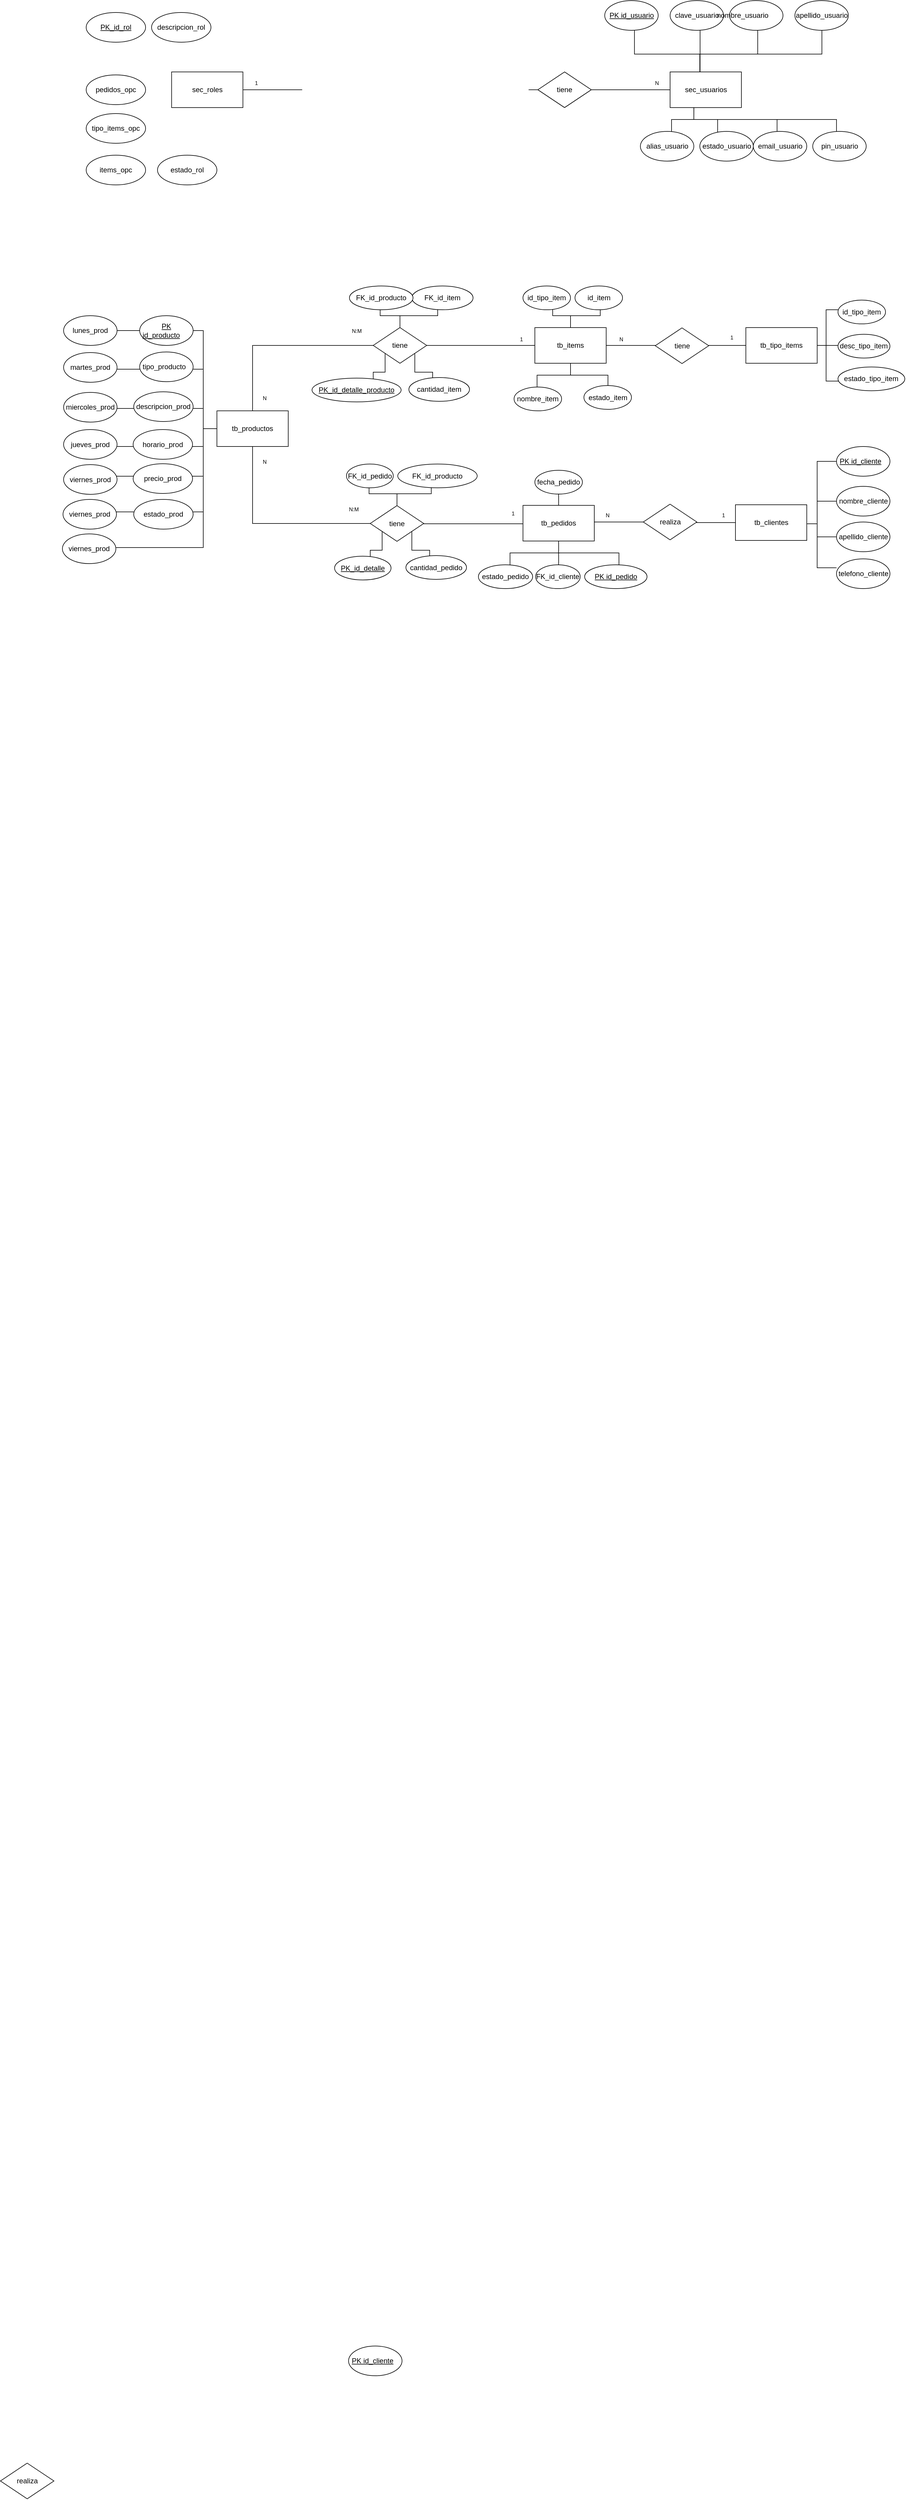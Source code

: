 <mxfile version="24.0.7" type="github">
  <diagram name="ER" id="s_cLqucrCK-qtgdjDWhT">
    <mxGraphModel dx="1639" dy="1502" grid="1" gridSize="10" guides="1" tooltips="1" connect="1" arrows="1" fold="1" page="1" pageScale="1" pageWidth="827" pageHeight="1169" math="0" shadow="0">
      <root>
        <mxCell id="0" />
        <mxCell id="1" parent="0" />
        <mxCell id="Yz_XdNRA3-hMg08UgE4n-16" style="edgeStyle=orthogonalEdgeStyle;rounded=0;orthogonalLoop=1;jettySize=auto;html=1;entryX=0.444;entryY=0.5;entryDx=0;entryDy=0;entryPerimeter=0;" parent="1" source="Yz_XdNRA3-hMg08UgE4n-24" target="Yz_XdNRA3-hMg08UgE4n-32" edge="1">
          <mxGeometry relative="1" as="geometry">
            <mxPoint x="992.5" y="59.97" as="targetPoint" />
          </mxGeometry>
        </mxCell>
        <mxCell id="Yz_XdNRA3-hMg08UgE4n-17" style="edgeStyle=orthogonalEdgeStyle;rounded=0;orthogonalLoop=1;jettySize=auto;html=1;entryX=0.833;entryY=0.5;entryDx=0;entryDy=0;entryPerimeter=0;exitX=0;exitY=0.5;exitDx=0;exitDy=0;" parent="1" source="Yz_XdNRA3-hMg08UgE4n-32" target="Yz_XdNRA3-hMg08UgE4n-20" edge="1">
          <mxGeometry relative="1" as="geometry">
            <mxPoint x="552.5" y="69.97" as="sourcePoint" />
          </mxGeometry>
        </mxCell>
        <mxCell id="Yz_XdNRA3-hMg08UgE4n-20" value="sec_roles" style="rounded=0;whiteSpace=wrap;html=1;" parent="1" vertex="1">
          <mxGeometry x="263.75" y="29.97" width="120" height="60" as="geometry" />
        </mxCell>
        <mxCell id="Yz_XdNRA3-hMg08UgE4n-24" value="sec_usuarios" style="rounded=0;whiteSpace=wrap;html=1;" parent="1" vertex="1">
          <mxGeometry x="1102.54" y="29.97" width="120" height="60" as="geometry" />
        </mxCell>
        <mxCell id="Yz_XdNRA3-hMg08UgE4n-32" value="tiene" style="rhombus;whiteSpace=wrap;html=1;" parent="1" vertex="1">
          <mxGeometry x="880" y="29.97" width="90" height="60" as="geometry" />
        </mxCell>
        <mxCell id="Yz_XdNRA3-hMg08UgE4n-80" style="edgeStyle=orthogonalEdgeStyle;rounded=0;orthogonalLoop=1;jettySize=auto;html=1;entryX=0.556;entryY=0.6;entryDx=0;entryDy=0;entryPerimeter=0;" parent="1" source="Yz_XdNRA3-hMg08UgE4n-24" target="Yz_XdNRA3-hMg08UgE4n-93" edge="1">
          <mxGeometry relative="1" as="geometry">
            <Array as="points">
              <mxPoint x="1152.54" y="-0.03" />
              <mxPoint x="1042.54" y="-0.03" />
            </Array>
          </mxGeometry>
        </mxCell>
        <mxCell id="Yz_XdNRA3-hMg08UgE4n-82" style="edgeStyle=orthogonalEdgeStyle;rounded=0;orthogonalLoop=1;jettySize=auto;html=1;entryX=0.556;entryY=0.4;entryDx=0;entryDy=0;entryPerimeter=0;" parent="1" edge="1">
          <mxGeometry relative="1" as="geometry">
            <Array as="points">
              <mxPoint x="1153" y="30" />
              <mxPoint x="1153" y="-70" />
            </Array>
            <mxPoint x="1118.04" y="29.97" as="sourcePoint" />
            <mxPoint x="1117.62" y="-70.03" as="targetPoint" />
          </mxGeometry>
        </mxCell>
        <mxCell id="Yz_XdNRA3-hMg08UgE4n-83" style="edgeStyle=orthogonalEdgeStyle;rounded=0;orthogonalLoop=1;jettySize=auto;html=1;entryX=0.444;entryY=0.4;entryDx=0;entryDy=0;entryPerimeter=0;" parent="1" source="Yz_XdNRA3-hMg08UgE4n-24" target="Yz_XdNRA3-hMg08UgE4n-91" edge="1">
          <mxGeometry relative="1" as="geometry">
            <Array as="points">
              <mxPoint x="1153" />
              <mxPoint x="1250" />
              <mxPoint x="1250" y="-70" />
            </Array>
          </mxGeometry>
        </mxCell>
        <mxCell id="Yz_XdNRA3-hMg08UgE4n-84" style="edgeStyle=orthogonalEdgeStyle;rounded=0;orthogonalLoop=1;jettySize=auto;html=1;entryX=0.667;entryY=0.4;entryDx=0;entryDy=0;entryPerimeter=0;" parent="1" source="Yz_XdNRA3-hMg08UgE4n-24" target="Yz_XdNRA3-hMg08UgE4n-89" edge="1">
          <mxGeometry relative="1" as="geometry">
            <Array as="points">
              <mxPoint x="1153" />
              <mxPoint x="1358" />
              <mxPoint x="1358" y="-70" />
            </Array>
          </mxGeometry>
        </mxCell>
        <mxCell id="Yz_XdNRA3-hMg08UgE4n-85" style="edgeStyle=orthogonalEdgeStyle;rounded=0;orthogonalLoop=1;jettySize=auto;html=1;entryX=0.556;entryY=0.6;entryDx=0;entryDy=0;entryPerimeter=0;" parent="1" target="Yz_XdNRA3-hMg08UgE4n-88" edge="1">
          <mxGeometry relative="1" as="geometry">
            <Array as="points">
              <mxPoint x="1142.54" y="110" />
              <mxPoint x="1382.54" y="110" />
              <mxPoint x="1382.54" y="160" />
            </Array>
            <mxPoint x="1142.5" y="90.0" as="sourcePoint" />
          </mxGeometry>
        </mxCell>
        <mxCell id="Yz_XdNRA3-hMg08UgE4n-86" style="edgeStyle=orthogonalEdgeStyle;rounded=0;orthogonalLoop=1;jettySize=auto;html=1;entryX=0.556;entryY=0.6;entryDx=0;entryDy=0;entryPerimeter=0;" parent="1" target="Yz_XdNRA3-hMg08UgE4n-87" edge="1">
          <mxGeometry relative="1" as="geometry">
            <mxPoint x="1142.54" y="90.03" as="sourcePoint" />
            <Array as="points">
              <mxPoint x="1142.54" y="110" />
              <mxPoint x="1282.54" y="110" />
              <mxPoint x="1282.54" y="150" />
              <mxPoint x="1292.54" y="150" />
            </Array>
          </mxGeometry>
        </mxCell>
        <mxCell id="Yz_XdNRA3-hMg08UgE4n-87" value="email_usuario" style="ellipse;whiteSpace=wrap;html=1;" parent="1" vertex="1">
          <mxGeometry x="1242.54" y="130.03" width="90" height="50" as="geometry" />
        </mxCell>
        <mxCell id="Yz_XdNRA3-hMg08UgE4n-88" value="pin_usuario" style="ellipse;whiteSpace=wrap;html=1;" parent="1" vertex="1">
          <mxGeometry x="1342.54" y="130.03" width="90" height="50" as="geometry" />
        </mxCell>
        <mxCell id="Yz_XdNRA3-hMg08UgE4n-89" value="apellido_usuario" style="ellipse;whiteSpace=wrap;html=1;" parent="1" vertex="1">
          <mxGeometry x="1312.54" y="-90.03" width="90" height="50" as="geometry" />
        </mxCell>
        <mxCell id="Yz_XdNRA3-hMg08UgE4n-90" value="clave_usuario" style="ellipse;whiteSpace=wrap;html=1;" parent="1" vertex="1">
          <mxGeometry x="1102.54" y="-90.03" width="90" height="50" as="geometry" />
        </mxCell>
        <mxCell id="Yz_XdNRA3-hMg08UgE4n-91" value="nombre_usuario&lt;span style=&quot;white-space: pre;&quot;&gt;&#x9;&lt;/span&gt;&lt;span style=&quot;white-space: pre;&quot;&gt;&#x9;&lt;/span&gt;" style="ellipse;whiteSpace=wrap;html=1;" parent="1" vertex="1">
          <mxGeometry x="1202.54" y="-90.03" width="90" height="50" as="geometry" />
        </mxCell>
        <mxCell id="Yz_XdNRA3-hMg08UgE4n-93" value="&lt;u&gt;PK id_usuario&lt;/u&gt;" style="ellipse;whiteSpace=wrap;html=1;" parent="1" vertex="1">
          <mxGeometry x="992.54" y="-90.03" width="90" height="50" as="geometry" />
        </mxCell>
        <mxCell id="Yz_XdNRA3-hMg08UgE4n-94" style="edgeStyle=orthogonalEdgeStyle;rounded=0;orthogonalLoop=1;jettySize=auto;html=1;entryX=0.583;entryY=0.8;entryDx=0;entryDy=0;entryPerimeter=0;" parent="1" target="Yz_XdNRA3-hMg08UgE4n-96" edge="1">
          <mxGeometry relative="1" as="geometry">
            <mxPoint x="1142.54" y="90.03" as="sourcePoint" />
            <Array as="points">
              <mxPoint x="1142.54" y="110.03" />
              <mxPoint x="1104.54" y="110.03" />
            </Array>
          </mxGeometry>
        </mxCell>
        <mxCell id="Yz_XdNRA3-hMg08UgE4n-95" style="edgeStyle=orthogonalEdgeStyle;rounded=0;orthogonalLoop=1;jettySize=auto;html=1;entryX=0.444;entryY=0.8;entryDx=0;entryDy=0;entryPerimeter=0;" parent="1" target="Yz_XdNRA3-hMg08UgE4n-97" edge="1">
          <mxGeometry relative="1" as="geometry">
            <mxPoint x="1142.54" y="90.03" as="sourcePoint" />
            <Array as="points">
              <mxPoint x="1142.54" y="110.03" />
              <mxPoint x="1182.54" y="110.03" />
            </Array>
          </mxGeometry>
        </mxCell>
        <mxCell id="Yz_XdNRA3-hMg08UgE4n-96" value="alias_usuario" style="ellipse;whiteSpace=wrap;html=1;" parent="1" vertex="1">
          <mxGeometry x="1052.54" y="130.03" width="90" height="50" as="geometry" />
        </mxCell>
        <mxCell id="Yz_XdNRA3-hMg08UgE4n-97" value="estado_usuario" style="ellipse;whiteSpace=wrap;html=1;" parent="1" vertex="1">
          <mxGeometry x="1152.54" y="130.03" width="90" height="50" as="geometry" />
        </mxCell>
        <mxCell id="Yz_XdNRA3-hMg08UgE4n-150" value="&lt;u&gt;PK_id_rol&lt;/u&gt;" style="ellipse;whiteSpace=wrap;html=1;" parent="1" vertex="1">
          <mxGeometry x="120" y="-70" width="100" height="50" as="geometry" />
        </mxCell>
        <mxCell id="Yz_XdNRA3-hMg08UgE4n-151" value="descripcion_rol" style="ellipse;whiteSpace=wrap;html=1;" parent="1" vertex="1">
          <mxGeometry x="230" y="-70" width="100" height="50" as="geometry" />
        </mxCell>
        <mxCell id="Yz_XdNRA3-hMg08UgE4n-160" value="&lt;font style=&quot;font-size: 9px;&quot;&gt;1&lt;/font&gt;" style="text;html=1;strokeColor=none;fillColor=none;align=center;verticalAlign=middle;whiteSpace=wrap;rounded=0;" parent="1" vertex="1">
          <mxGeometry x="393.75" y="40" width="25" height="15" as="geometry" />
        </mxCell>
        <mxCell id="Yz_XdNRA3-hMg08UgE4n-161" value="&lt;font style=&quot;font-size: 9px;&quot;&gt;N&lt;/font&gt;" style="text;html=1;strokeColor=none;fillColor=none;align=center;verticalAlign=middle;whiteSpace=wrap;rounded=0;" parent="1" vertex="1">
          <mxGeometry x="1067.5" y="40" width="25" height="15" as="geometry" />
        </mxCell>
        <mxCell id="Yz_XdNRA3-hMg08UgE4n-187" value="pedidos_opc" style="ellipse;whiteSpace=wrap;html=1;" parent="1" vertex="1">
          <mxGeometry x="120" y="34.97" width="100" height="50" as="geometry" />
        </mxCell>
        <mxCell id="S6irQDDvWrDtfDvBqgvv-7" value="apellido_cliente" style="ellipse;whiteSpace=wrap;html=1;" parent="1" vertex="1">
          <mxGeometry x="1382.54" y="787" width="90" height="50" as="geometry" />
        </mxCell>
        <mxCell id="S6irQDDvWrDtfDvBqgvv-8" value="nombre_cliente" style="ellipse;whiteSpace=wrap;html=1;" parent="1" vertex="1">
          <mxGeometry x="1382.54" y="727" width="90" height="50" as="geometry" />
        </mxCell>
        <mxCell id="S6irQDDvWrDtfDvBqgvv-9" value="&lt;u&gt;PK id_cliente&lt;span style=&quot;white-space: pre;&quot;&gt;&#x9;&lt;/span&gt;&lt;/u&gt;" style="ellipse;whiteSpace=wrap;html=1;" parent="1" vertex="1">
          <mxGeometry x="1382.54" y="660" width="90" height="50" as="geometry" />
        </mxCell>
        <mxCell id="S6irQDDvWrDtfDvBqgvv-10" value="telefono_cliente" style="ellipse;whiteSpace=wrap;html=1;" parent="1" vertex="1">
          <mxGeometry x="1382.54" y="849" width="90" height="50" as="geometry" />
        </mxCell>
        <mxCell id="S6irQDDvWrDtfDvBqgvv-11" style="edgeStyle=orthogonalEdgeStyle;rounded=0;orthogonalLoop=1;jettySize=auto;html=1;entryX=0.562;entryY=0.367;entryDx=0;entryDy=0;entryPerimeter=0;" parent="1" source="S6irQDDvWrDtfDvBqgvv-8" target="S6irQDDvWrDtfDvBqgvv-6" edge="1">
          <mxGeometry relative="1" as="geometry">
            <Array as="points">
              <mxPoint x="1350" y="752" />
              <mxPoint x="1350" y="790" />
              <mxPoint x="1280" y="790" />
            </Array>
          </mxGeometry>
        </mxCell>
        <mxCell id="S6irQDDvWrDtfDvBqgvv-12" style="edgeStyle=orthogonalEdgeStyle;rounded=0;orthogonalLoop=1;jettySize=auto;html=1;entryX=0.562;entryY=0.533;entryDx=0;entryDy=0;entryPerimeter=0;" parent="1" source="S6irQDDvWrDtfDvBqgvv-9" target="S6irQDDvWrDtfDvBqgvv-6" edge="1">
          <mxGeometry relative="1" as="geometry">
            <Array as="points">
              <mxPoint x="1350" y="685" />
              <mxPoint x="1350" y="790" />
            </Array>
          </mxGeometry>
        </mxCell>
        <mxCell id="S6irQDDvWrDtfDvBqgvv-14" style="edgeStyle=orthogonalEdgeStyle;rounded=0;orthogonalLoop=1;jettySize=auto;html=1;entryX=0.312;entryY=0.533;entryDx=0;entryDy=0;entryPerimeter=0;" parent="1" source="S6irQDDvWrDtfDvBqgvv-7" target="S6irQDDvWrDtfDvBqgvv-6" edge="1">
          <mxGeometry relative="1" as="geometry">
            <Array as="points">
              <mxPoint x="1350" y="812" />
              <mxPoint x="1350" y="790" />
            </Array>
          </mxGeometry>
        </mxCell>
        <mxCell id="S6irQDDvWrDtfDvBqgvv-15" style="edgeStyle=orthogonalEdgeStyle;rounded=0;orthogonalLoop=1;jettySize=auto;html=1;entryX=0.562;entryY=0.7;entryDx=0;entryDy=0;entryPerimeter=0;" parent="1" edge="1">
          <mxGeometry relative="1" as="geometry">
            <mxPoint x="1382.54" y="864.037" as="sourcePoint" />
            <mxPoint x="1279.98" y="790" as="targetPoint" />
            <Array as="points">
              <mxPoint x="1350" y="864" />
              <mxPoint x="1350" y="790" />
            </Array>
          </mxGeometry>
        </mxCell>
        <mxCell id="S6irQDDvWrDtfDvBqgvv-6" value="tb_clientes" style="rounded=0;whiteSpace=wrap;html=1;" parent="1" vertex="1">
          <mxGeometry x="1212.54" y="758" width="120" height="60" as="geometry" />
        </mxCell>
        <mxCell id="S6irQDDvWrDtfDvBqgvv-17" value="&lt;font style=&quot;font-size: 9px;&quot;&gt;1&lt;/font&gt;" style="text;html=1;strokeColor=none;fillColor=none;align=center;verticalAlign=middle;whiteSpace=wrap;rounded=0;" parent="1" vertex="1">
          <mxGeometry x="1180" y="767" width="25" height="15" as="geometry" />
        </mxCell>
        <mxCell id="S6irQDDvWrDtfDvBqgvv-20" style="edgeStyle=orthogonalEdgeStyle;rounded=0;orthogonalLoop=1;jettySize=auto;html=1;entryX=0.392;entryY=0.483;entryDx=0;entryDy=0;entryPerimeter=0;" parent="1" source="S6irQDDvWrDtfDvBqgvv-19" edge="1">
          <mxGeometry relative="1" as="geometry">
            <mxPoint x="907.54" y="786.98" as="targetPoint" />
          </mxGeometry>
        </mxCell>
        <mxCell id="S6irQDDvWrDtfDvBqgvv-21" value="&lt;font style=&quot;font-size: 9px;&quot;&gt;N&lt;/font&gt;" style="text;html=1;strokeColor=none;fillColor=none;align=center;verticalAlign=middle;whiteSpace=wrap;rounded=0;" parent="1" vertex="1">
          <mxGeometry x="985" y="767" width="25" height="15" as="geometry" />
        </mxCell>
        <mxCell id="S6irQDDvWrDtfDvBqgvv-23" style="edgeStyle=orthogonalEdgeStyle;rounded=0;orthogonalLoop=1;jettySize=auto;html=1;entryX=0.417;entryY=0.517;entryDx=0;entryDy=0;entryPerimeter=0;" parent="1" source="S6irQDDvWrDtfDvBqgvv-6" target="S6irQDDvWrDtfDvBqgvv-19" edge="1">
          <mxGeometry relative="1" as="geometry" />
        </mxCell>
        <mxCell id="S6irQDDvWrDtfDvBqgvv-19" value="realiza" style="rhombus;whiteSpace=wrap;html=1;" parent="1" vertex="1">
          <mxGeometry x="1057.5" y="757" width="90" height="60" as="geometry" />
        </mxCell>
        <mxCell id="S6irQDDvWrDtfDvBqgvv-26" value="tb_pedidos" style="rounded=0;whiteSpace=wrap;html=1;" parent="1" vertex="1">
          <mxGeometry x="855" y="759" width="120" height="60" as="geometry" />
        </mxCell>
        <mxCell id="S6irQDDvWrDtfDvBqgvv-27" style="edgeStyle=orthogonalEdgeStyle;rounded=0;orthogonalLoop=1;jettySize=auto;html=1;entryX=0.55;entryY=0.75;entryDx=0;entryDy=0;entryPerimeter=0;" parent="1" source="S6irQDDvWrDtfDvBqgvv-26" target="S6irQDDvWrDtfDvBqgvv-33" edge="1">
          <mxGeometry relative="1" as="geometry" />
        </mxCell>
        <mxCell id="S6irQDDvWrDtfDvBqgvv-28" style="edgeStyle=orthogonalEdgeStyle;rounded=0;orthogonalLoop=1;jettySize=auto;html=1;entryX=0.517;entryY=0.75;entryDx=0;entryDy=0;entryPerimeter=0;" parent="1" source="S6irQDDvWrDtfDvBqgvv-26" target="S6irQDDvWrDtfDvBqgvv-34" edge="1">
          <mxGeometry relative="1" as="geometry" />
        </mxCell>
        <mxCell id="S6irQDDvWrDtfDvBqgvv-29" style="edgeStyle=orthogonalEdgeStyle;rounded=0;orthogonalLoop=1;jettySize=auto;html=1;entryX=0.583;entryY=0.5;entryDx=0;entryDy=0;entryPerimeter=0;" parent="1" source="S6irQDDvWrDtfDvBqgvv-26" target="S6irQDDvWrDtfDvBqgvv-36" edge="1">
          <mxGeometry relative="1" as="geometry" />
        </mxCell>
        <mxCell id="S6irQDDvWrDtfDvBqgvv-30" style="edgeStyle=orthogonalEdgeStyle;rounded=0;orthogonalLoop=1;jettySize=auto;html=1;entryX=0.512;entryY=0.6;entryDx=0;entryDy=0;entryPerimeter=0;" parent="1" source="S6irQDDvWrDtfDvBqgvv-26" target="S6irQDDvWrDtfDvBqgvv-32" edge="1">
          <mxGeometry relative="1" as="geometry" />
        </mxCell>
        <mxCell id="S6irQDDvWrDtfDvBqgvv-32" value="fecha_pedido" style="ellipse;whiteSpace=wrap;html=1;" parent="1" vertex="1">
          <mxGeometry x="875" y="700" width="80" height="40" as="geometry" />
        </mxCell>
        <mxCell id="S6irQDDvWrDtfDvBqgvv-33" value="&lt;u&gt;PK id_pedido&lt;/u&gt;" style="ellipse;whiteSpace=wrap;html=1;" parent="1" vertex="1">
          <mxGeometry x="958.75" y="859" width="105" height="40" as="geometry" />
        </mxCell>
        <mxCell id="S6irQDDvWrDtfDvBqgvv-34" value="FK_id_cliente" style="ellipse;whiteSpace=wrap;html=1;" parent="1" vertex="1">
          <mxGeometry x="876.25" y="859" width="75" height="40" as="geometry" />
        </mxCell>
        <mxCell id="S6irQDDvWrDtfDvBqgvv-36" value="estado_pedido" style="ellipse;whiteSpace=wrap;html=1;" parent="1" vertex="1">
          <mxGeometry x="780" y="859" width="91.25" height="40" as="geometry" />
        </mxCell>
        <mxCell id="S6irQDDvWrDtfDvBqgvv-37" value="&lt;font style=&quot;font-size: 9px;&quot;&gt;1&lt;/font&gt;" style="text;html=1;strokeColor=none;fillColor=none;align=center;verticalAlign=middle;whiteSpace=wrap;rounded=0;" parent="1" vertex="1">
          <mxGeometry x="826.25" y="764" width="25" height="15" as="geometry" />
        </mxCell>
        <mxCell id="S6irQDDvWrDtfDvBqgvv-39" value="&lt;u&gt;PK id_cliente&lt;span style=&quot;white-space: pre;&quot;&gt;&#x9;&lt;/span&gt;&lt;/u&gt;" style="ellipse;whiteSpace=wrap;html=1;" parent="1" vertex="1">
          <mxGeometry x="561.5" y="3855" width="90" height="50" as="geometry" />
        </mxCell>
        <mxCell id="S6irQDDvWrDtfDvBqgvv-43" style="edgeStyle=orthogonalEdgeStyle;rounded=0;orthogonalLoop=1;jettySize=auto;html=1;entryX=0.533;entryY=0.525;entryDx=0;entryDy=0;entryPerimeter=0;" parent="1" source="S6irQDDvWrDtfDvBqgvv-42" target="S6irQDDvWrDtfDvBqgvv-50" edge="1">
          <mxGeometry relative="1" as="geometry">
            <Array as="points">
              <mxPoint x="668" y="834.5" />
              <mxPoint x="698" y="834.5" />
            </Array>
          </mxGeometry>
        </mxCell>
        <mxCell id="S6irQDDvWrDtfDvBqgvv-44" style="edgeStyle=orthogonalEdgeStyle;rounded=0;orthogonalLoop=1;jettySize=auto;html=1;entryX=0.533;entryY=0.5;entryDx=0;entryDy=0;entryPerimeter=0;" parent="1" source="S6irQDDvWrDtfDvBqgvv-42" target="S6irQDDvWrDtfDvBqgvv-49" edge="1">
          <mxGeometry relative="1" as="geometry">
            <Array as="points">
              <mxPoint x="618" y="834.5" />
              <mxPoint x="598" y="834.5" />
            </Array>
          </mxGeometry>
        </mxCell>
        <mxCell id="S6irQDDvWrDtfDvBqgvv-45" style="edgeStyle=orthogonalEdgeStyle;rounded=0;orthogonalLoop=1;jettySize=auto;html=1;entryX=0.422;entryY=0.625;entryDx=0;entryDy=0;entryPerimeter=0;" parent="1" source="S6irQDDvWrDtfDvBqgvv-42" target="S6irQDDvWrDtfDvBqgvv-47" edge="1">
          <mxGeometry relative="1" as="geometry" />
        </mxCell>
        <mxCell id="S6irQDDvWrDtfDvBqgvv-46" style="edgeStyle=orthogonalEdgeStyle;rounded=0;orthogonalLoop=1;jettySize=auto;html=1;entryX=0.483;entryY=0.375;entryDx=0;entryDy=0;entryPerimeter=0;" parent="1" source="S6irQDDvWrDtfDvBqgvv-42" target="S6irQDDvWrDtfDvBqgvv-48" edge="1">
          <mxGeometry relative="1" as="geometry" />
        </mxCell>
        <mxCell id="S6irQDDvWrDtfDvBqgvv-47" value="FK_id_producto" style="ellipse;whiteSpace=wrap;html=1;" parent="1" vertex="1">
          <mxGeometry x="644.25" y="689.5" width="133.75" height="40" as="geometry" />
        </mxCell>
        <mxCell id="S6irQDDvWrDtfDvBqgvv-48" value="FK_id_pedido" style="ellipse;whiteSpace=wrap;html=1;" parent="1" vertex="1">
          <mxGeometry x="558" y="689.5" width="78.75" height="40" as="geometry" />
        </mxCell>
        <mxCell id="S6irQDDvWrDtfDvBqgvv-49" value="&lt;u&gt;PK_id_detalle&lt;/u&gt;" style="ellipse;whiteSpace=wrap;html=1;" parent="1" vertex="1">
          <mxGeometry x="538" y="844.5" width="95" height="40" as="geometry" />
        </mxCell>
        <mxCell id="S6irQDDvWrDtfDvBqgvv-50" value="cantidad_pedido" style="ellipse;whiteSpace=wrap;html=1;" parent="1" vertex="1">
          <mxGeometry x="658" y="843.5" width="102" height="40" as="geometry" />
        </mxCell>
        <mxCell id="S6irQDDvWrDtfDvBqgvv-51" value="&lt;font style=&quot;font-size: 9px;&quot;&gt;N:M&lt;/font&gt;" style="text;html=1;strokeColor=none;fillColor=none;align=center;verticalAlign=middle;whiteSpace=wrap;rounded=0;" parent="1" vertex="1">
          <mxGeometry x="558" y="757" width="25" height="15" as="geometry" />
        </mxCell>
        <mxCell id="S6irQDDvWrDtfDvBqgvv-52" value="realiza" style="rhombus;whiteSpace=wrap;html=1;" parent="1" vertex="1">
          <mxGeometry x="-24.25" y="4052" width="90" height="60" as="geometry" />
        </mxCell>
        <mxCell id="S6irQDDvWrDtfDvBqgvv-53" style="edgeStyle=orthogonalEdgeStyle;rounded=0;orthogonalLoop=1;jettySize=auto;html=1;entryX=0.333;entryY=0.583;entryDx=0;entryDy=0;entryPerimeter=0;" parent="1" source="S6irQDDvWrDtfDvBqgvv-26" target="S6irQDDvWrDtfDvBqgvv-42" edge="1">
          <mxGeometry relative="1" as="geometry">
            <Array as="points">
              <mxPoint x="628" y="790" />
            </Array>
          </mxGeometry>
        </mxCell>
        <mxCell id="S6irQDDvWrDtfDvBqgvv-42" value="tiene" style="rhombus;whiteSpace=wrap;html=1;" parent="1" vertex="1">
          <mxGeometry x="598" y="759.5" width="90" height="60" as="geometry" />
        </mxCell>
        <mxCell id="S6irQDDvWrDtfDvBqgvv-60" style="edgeStyle=orthogonalEdgeStyle;rounded=0;orthogonalLoop=1;jettySize=auto;html=1;entryX=0.5;entryY=0.667;entryDx=0;entryDy=0;entryPerimeter=0;" parent="1" source="S6irQDDvWrDtfDvBqgvv-42" target="S6irQDDvWrDtfDvBqgvv-56" edge="1">
          <mxGeometry relative="1" as="geometry" />
        </mxCell>
        <mxCell id="S6irQDDvWrDtfDvBqgvv-61" value="&lt;font style=&quot;font-size: 9px;&quot;&gt;N&lt;/font&gt;" style="text;html=1;strokeColor=none;fillColor=none;align=center;verticalAlign=middle;whiteSpace=wrap;rounded=0;" parent="1" vertex="1">
          <mxGeometry x="407.5" y="677.5" width="25" height="15" as="geometry" />
        </mxCell>
        <mxCell id="S6irQDDvWrDtfDvBqgvv-104" style="edgeStyle=orthogonalEdgeStyle;rounded=0;orthogonalLoop=1;jettySize=auto;html=1;entryX=0.834;entryY=0.567;entryDx=0;entryDy=0;entryPerimeter=0;" parent="1" source="S6irQDDvWrDtfDvBqgvv-56" target="S6irQDDvWrDtfDvBqgvv-103" edge="1">
          <mxGeometry relative="1" as="geometry">
            <Array as="points">
              <mxPoint x="400" y="490" />
              <mxPoint x="670" y="490" />
              <mxPoint x="670" y="494" />
            </Array>
          </mxGeometry>
        </mxCell>
        <mxCell id="S6irQDDvWrDtfDvBqgvv-56" value="tb_productos" style="rounded=0;whiteSpace=wrap;html=1;" parent="1" vertex="1">
          <mxGeometry x="340" y="600" width="120" height="60" as="geometry" />
        </mxCell>
        <mxCell id="S6irQDDvWrDtfDvBqgvv-65" style="edgeStyle=orthogonalEdgeStyle;rounded=0;orthogonalLoop=1;jettySize=auto;html=1;entryX=0.089;entryY=0.36;entryDx=0;entryDy=0;entryPerimeter=0;" parent="1" target="S6irQDDvWrDtfDvBqgvv-72" edge="1">
          <mxGeometry relative="1" as="geometry">
            <mxPoint x="340" y="635" as="sourcePoint" />
            <Array as="points">
              <mxPoint x="340" y="630" />
              <mxPoint x="317" y="630" />
              <mxPoint x="317" y="530" />
              <mxPoint x="90" y="530" />
            </Array>
          </mxGeometry>
        </mxCell>
        <mxCell id="S6irQDDvWrDtfDvBqgvv-66" style="edgeStyle=orthogonalEdgeStyle;rounded=0;orthogonalLoop=1;jettySize=auto;html=1;entryX=0.311;entryY=0.48;entryDx=0;entryDy=0;entryPerimeter=0;" parent="1" target="S6irQDDvWrDtfDvBqgvv-73" edge="1">
          <mxGeometry relative="1" as="geometry">
            <mxPoint x="340" y="635" as="sourcePoint" />
            <Array as="points">
              <mxPoint x="340" y="630" />
              <mxPoint x="317" y="630" />
              <mxPoint x="317" y="596" />
              <mxPoint x="110" y="596" />
            </Array>
          </mxGeometry>
        </mxCell>
        <mxCell id="S6irQDDvWrDtfDvBqgvv-70" value="descripcion_prod" style="ellipse;whiteSpace=wrap;html=1;" parent="1" vertex="1">
          <mxGeometry x="200" y="568" width="100" height="50" as="geometry" />
        </mxCell>
        <mxCell id="S6irQDDvWrDtfDvBqgvv-71" value="tipo_producto&lt;span style=&quot;white-space: pre;&quot;&gt;&#x9;&lt;/span&gt;" style="ellipse;whiteSpace=wrap;html=1;" parent="1" vertex="1">
          <mxGeometry x="210" y="501" width="90" height="50" as="geometry" />
        </mxCell>
        <mxCell id="S6irQDDvWrDtfDvBqgvv-72" value="martes_prod" style="ellipse;whiteSpace=wrap;html=1;" parent="1" vertex="1">
          <mxGeometry x="82" y="502" width="90" height="50" as="geometry" />
        </mxCell>
        <mxCell id="S6irQDDvWrDtfDvBqgvv-73" value="miercoles_prod" style="ellipse;whiteSpace=wrap;html=1;" parent="1" vertex="1">
          <mxGeometry x="82" y="569" width="90" height="50" as="geometry" />
        </mxCell>
        <mxCell id="S6irQDDvWrDtfDvBqgvv-78" style="edgeStyle=orthogonalEdgeStyle;rounded=0;orthogonalLoop=1;jettySize=auto;html=1;entryX=0.2;entryY=0.6;entryDx=0;entryDy=0;entryPerimeter=0;exitX=0;exitY=0.5;exitDx=0;exitDy=0;" parent="1" source="S6irQDDvWrDtfDvBqgvv-56" target="S6irQDDvWrDtfDvBqgvv-69" edge="1">
          <mxGeometry relative="1" as="geometry">
            <mxPoint x="337" y="635.0" as="sourcePoint" />
            <mxPoint x="277.02" y="465" as="targetPoint" />
            <Array as="points">
              <mxPoint x="317" y="630" />
              <mxPoint x="317" y="465" />
              <mxPoint x="100" y="465" />
            </Array>
          </mxGeometry>
        </mxCell>
        <mxCell id="S6irQDDvWrDtfDvBqgvv-76" value="&lt;u&gt;PK id_producto&lt;span style=&quot;white-space: pre;&quot;&gt;&#x9;&lt;/span&gt;&lt;/u&gt;" style="ellipse;whiteSpace=wrap;html=1;" parent="1" vertex="1">
          <mxGeometry x="210" y="440" width="90" height="50" as="geometry" />
        </mxCell>
        <mxCell id="S6irQDDvWrDtfDvBqgvv-90" style="edgeStyle=orthogonalEdgeStyle;rounded=0;orthogonalLoop=1;jettySize=auto;html=1;entryX=0.311;entryY=0.57;entryDx=0;entryDy=0;entryPerimeter=0;exitX=0;exitY=0.5;exitDx=0;exitDy=0;" parent="1" source="S6irQDDvWrDtfDvBqgvv-56" edge="1">
          <mxGeometry relative="1" as="geometry">
            <mxPoint x="337" y="630.014" as="sourcePoint" />
            <mxPoint x="106.99" y="660.0" as="targetPoint" />
            <Array as="points">
              <mxPoint x="317" y="630" />
              <mxPoint x="317" y="660" />
            </Array>
          </mxGeometry>
        </mxCell>
        <mxCell id="S6irQDDvWrDtfDvBqgvv-91" style="edgeStyle=orthogonalEdgeStyle;rounded=0;orthogonalLoop=1;jettySize=auto;html=1;entryX=0.533;entryY=0.79;entryDx=0;entryDy=0;entryPerimeter=0;" parent="1" edge="1">
          <mxGeometry relative="1" as="geometry">
            <mxPoint x="337" y="630.018" as="sourcePoint" />
            <mxPoint x="126.97" y="730.0" as="targetPoint" />
            <Array as="points">
              <mxPoint x="317" y="630" />
              <mxPoint x="317" y="710" />
              <mxPoint x="127" y="710" />
            </Array>
          </mxGeometry>
        </mxCell>
        <mxCell id="S6irQDDvWrDtfDvBqgvv-92" style="edgeStyle=orthogonalEdgeStyle;rounded=0;orthogonalLoop=1;jettySize=auto;html=1;entryX=0.656;entryY=0.62;entryDx=0;entryDy=0;entryPerimeter=0;" parent="1" edge="1">
          <mxGeometry relative="1" as="geometry">
            <mxPoint x="337" y="630.018" as="sourcePoint" />
            <mxPoint x="137.04" y="780.0" as="targetPoint" />
            <Array as="points">
              <mxPoint x="317" y="630" />
              <mxPoint x="317" y="770" />
              <mxPoint x="137" y="770" />
            </Array>
          </mxGeometry>
        </mxCell>
        <mxCell id="S6irQDDvWrDtfDvBqgvv-93" style="edgeStyle=orthogonalEdgeStyle;rounded=0;orthogonalLoop=1;jettySize=auto;html=1;entryX=0.556;entryY=0.86;entryDx=0;entryDy=0;entryPerimeter=0;" parent="1" edge="1">
          <mxGeometry relative="1" as="geometry">
            <mxPoint x="337" y="630" as="sourcePoint" />
            <mxPoint x="127.04" y="850" as="targetPoint" />
            <Array as="points">
              <mxPoint x="317" y="630" />
              <mxPoint x="317" y="830" />
              <mxPoint x="127" y="830" />
            </Array>
          </mxGeometry>
        </mxCell>
        <mxCell id="S6irQDDvWrDtfDvBqgvv-74" value="jueves_prod" style="ellipse;whiteSpace=wrap;html=1;" parent="1" vertex="1">
          <mxGeometry x="82" y="631.5" width="90" height="50" as="geometry" />
        </mxCell>
        <mxCell id="S6irQDDvWrDtfDvBqgvv-75" value="viernes_prod" style="ellipse;whiteSpace=wrap;html=1;" parent="1" vertex="1">
          <mxGeometry x="82" y="690.5" width="90" height="50" as="geometry" />
        </mxCell>
        <mxCell id="S6irQDDvWrDtfDvBqgvv-79" value="viernes_prod" style="ellipse;whiteSpace=wrap;html=1;" parent="1" vertex="1">
          <mxGeometry x="81" y="749" width="90" height="50" as="geometry" />
        </mxCell>
        <mxCell id="S6irQDDvWrDtfDvBqgvv-80" value="viernes_prod" style="ellipse;whiteSpace=wrap;html=1;" parent="1" vertex="1">
          <mxGeometry x="80" y="807" width="90" height="50" as="geometry" />
        </mxCell>
        <mxCell id="S6irQDDvWrDtfDvBqgvv-82" value="horario_prod" style="ellipse;whiteSpace=wrap;html=1;" parent="1" vertex="1">
          <mxGeometry x="199" y="631.5" width="100" height="50" as="geometry" />
        </mxCell>
        <mxCell id="S6irQDDvWrDtfDvBqgvv-83" value="precio_prod" style="ellipse;whiteSpace=wrap;html=1;" parent="1" vertex="1">
          <mxGeometry x="199" y="689" width="100" height="50" as="geometry" />
        </mxCell>
        <mxCell id="S6irQDDvWrDtfDvBqgvv-84" value="estado_prod" style="ellipse;whiteSpace=wrap;html=1;" parent="1" vertex="1">
          <mxGeometry x="200" y="749" width="100" height="50" as="geometry" />
        </mxCell>
        <mxCell id="S6irQDDvWrDtfDvBqgvv-69" value="lunes_prod" style="ellipse;whiteSpace=wrap;html=1;" parent="1" vertex="1">
          <mxGeometry x="82" y="440" width="90" height="50" as="geometry" />
        </mxCell>
        <mxCell id="S6irQDDvWrDtfDvBqgvv-94" style="edgeStyle=orthogonalEdgeStyle;rounded=0;orthogonalLoop=1;jettySize=auto;html=1;entryX=0.533;entryY=0.525;entryDx=0;entryDy=0;entryPerimeter=0;" parent="1" source="S6irQDDvWrDtfDvBqgvv-103" target="S6irQDDvWrDtfDvBqgvv-101" edge="1">
          <mxGeometry relative="1" as="geometry">
            <Array as="points">
              <mxPoint x="673" y="535" />
              <mxPoint x="703" y="535" />
            </Array>
          </mxGeometry>
        </mxCell>
        <mxCell id="S6irQDDvWrDtfDvBqgvv-95" style="edgeStyle=orthogonalEdgeStyle;rounded=0;orthogonalLoop=1;jettySize=auto;html=1;entryX=0.533;entryY=0.5;entryDx=0;entryDy=0;entryPerimeter=0;" parent="1" source="S6irQDDvWrDtfDvBqgvv-103" target="S6irQDDvWrDtfDvBqgvv-100" edge="1">
          <mxGeometry relative="1" as="geometry">
            <Array as="points">
              <mxPoint x="623" y="535" />
              <mxPoint x="603" y="535" />
            </Array>
          </mxGeometry>
        </mxCell>
        <mxCell id="S6irQDDvWrDtfDvBqgvv-96" style="edgeStyle=orthogonalEdgeStyle;rounded=0;orthogonalLoop=1;jettySize=auto;html=1;entryX=0.422;entryY=0.625;entryDx=0;entryDy=0;entryPerimeter=0;" parent="1" source="S6irQDDvWrDtfDvBqgvv-103" target="S6irQDDvWrDtfDvBqgvv-98" edge="1">
          <mxGeometry relative="1" as="geometry" />
        </mxCell>
        <mxCell id="S6irQDDvWrDtfDvBqgvv-97" style="edgeStyle=orthogonalEdgeStyle;rounded=0;orthogonalLoop=1;jettySize=auto;html=1;entryX=0.483;entryY=0.375;entryDx=0;entryDy=0;entryPerimeter=0;" parent="1" source="S6irQDDvWrDtfDvBqgvv-103" target="S6irQDDvWrDtfDvBqgvv-99" edge="1">
          <mxGeometry relative="1" as="geometry" />
        </mxCell>
        <mxCell id="S6irQDDvWrDtfDvBqgvv-98" value="FK_id_item" style="ellipse;whiteSpace=wrap;html=1;" parent="1" vertex="1">
          <mxGeometry x="668" y="390" width="103" height="40" as="geometry" />
        </mxCell>
        <mxCell id="S6irQDDvWrDtfDvBqgvv-99" value="FK_id_producto" style="ellipse;whiteSpace=wrap;html=1;" parent="1" vertex="1">
          <mxGeometry x="563" y="390" width="107" height="40" as="geometry" />
        </mxCell>
        <mxCell id="S6irQDDvWrDtfDvBqgvv-100" value="&lt;u&gt;PK_id_detalle_producto&lt;/u&gt;" style="ellipse;whiteSpace=wrap;html=1;" parent="1" vertex="1">
          <mxGeometry x="500" y="545" width="150" height="40" as="geometry" />
        </mxCell>
        <mxCell id="S6irQDDvWrDtfDvBqgvv-101" value="cantidad_item" style="ellipse;whiteSpace=wrap;html=1;" parent="1" vertex="1">
          <mxGeometry x="663" y="544" width="102" height="40" as="geometry" />
        </mxCell>
        <mxCell id="S6irQDDvWrDtfDvBqgvv-102" value="&lt;font style=&quot;font-size: 9px;&quot;&gt;N:M&lt;/font&gt;" style="text;html=1;strokeColor=none;fillColor=none;align=center;verticalAlign=middle;whiteSpace=wrap;rounded=0;" parent="1" vertex="1">
          <mxGeometry x="563" y="457.5" width="25" height="15" as="geometry" />
        </mxCell>
        <mxCell id="S6irQDDvWrDtfDvBqgvv-103" value="tiene" style="rhombus;whiteSpace=wrap;html=1;" parent="1" vertex="1">
          <mxGeometry x="603" y="460" width="90" height="60" as="geometry" />
        </mxCell>
        <mxCell id="S6irQDDvWrDtfDvBqgvv-106" value="&lt;font style=&quot;font-size: 9px;&quot;&gt;N&lt;/font&gt;" style="text;html=1;strokeColor=none;fillColor=none;align=center;verticalAlign=middle;whiteSpace=wrap;rounded=0;" parent="1" vertex="1">
          <mxGeometry x="407.5" y="570" width="25" height="15" as="geometry" />
        </mxCell>
        <mxCell id="kwW-jIigxsRcbCxiHFIB-3" style="edgeStyle=orthogonalEdgeStyle;rounded=0;orthogonalLoop=1;jettySize=auto;html=1;entryX=0.663;entryY=0.5;entryDx=0;entryDy=0;entryPerimeter=0;" edge="1" parent="1" source="S6irQDDvWrDtfDvBqgvv-103" target="S6irQDDvWrDtfDvBqgvv-57">
          <mxGeometry relative="1" as="geometry" />
        </mxCell>
        <mxCell id="kwW-jIigxsRcbCxiHFIB-8" style="edgeStyle=orthogonalEdgeStyle;rounded=0;orthogonalLoop=1;jettySize=auto;html=1;entryX=0.625;entryY=0.25;entryDx=0;entryDy=0;entryPerimeter=0;" edge="1" parent="1" source="S6irQDDvWrDtfDvBqgvv-57" target="kwW-jIigxsRcbCxiHFIB-6">
          <mxGeometry relative="1" as="geometry" />
        </mxCell>
        <mxCell id="kwW-jIigxsRcbCxiHFIB-9" style="edgeStyle=orthogonalEdgeStyle;rounded=0;orthogonalLoop=1;jettySize=auto;html=1;entryX=0.531;entryY=0.5;entryDx=0;entryDy=0;entryPerimeter=0;" edge="1" parent="1" source="S6irQDDvWrDtfDvBqgvv-57" target="kwW-jIigxsRcbCxiHFIB-7">
          <mxGeometry relative="1" as="geometry" />
        </mxCell>
        <mxCell id="kwW-jIigxsRcbCxiHFIB-10" style="edgeStyle=orthogonalEdgeStyle;rounded=0;orthogonalLoop=1;jettySize=auto;html=1;entryX=0.484;entryY=0.75;entryDx=0;entryDy=0;entryPerimeter=0;" edge="1" parent="1" source="S6irQDDvWrDtfDvBqgvv-57" target="kwW-jIigxsRcbCxiHFIB-4">
          <mxGeometry relative="1" as="geometry" />
        </mxCell>
        <mxCell id="kwW-jIigxsRcbCxiHFIB-11" style="edgeStyle=orthogonalEdgeStyle;rounded=0;orthogonalLoop=1;jettySize=auto;html=1;entryX=0.563;entryY=0.75;entryDx=0;entryDy=0;entryPerimeter=0;" edge="1" parent="1" source="S6irQDDvWrDtfDvBqgvv-57" target="kwW-jIigxsRcbCxiHFIB-5">
          <mxGeometry relative="1" as="geometry">
            <Array as="points">
              <mxPoint x="935" y="540" />
              <mxPoint x="998" y="540" />
              <mxPoint x="998" y="588" />
            </Array>
          </mxGeometry>
        </mxCell>
        <mxCell id="kwW-jIigxsRcbCxiHFIB-4" value="nombre_item" style="ellipse;whiteSpace=wrap;html=1;" vertex="1" parent="1">
          <mxGeometry x="840" y="560" width="80" height="40" as="geometry" />
        </mxCell>
        <mxCell id="kwW-jIigxsRcbCxiHFIB-5" value="estado_item" style="ellipse;whiteSpace=wrap;html=1;" vertex="1" parent="1">
          <mxGeometry x="957.54" y="557.5" width="80" height="40" as="geometry" />
        </mxCell>
        <mxCell id="kwW-jIigxsRcbCxiHFIB-6" value="id_tipo_item" style="ellipse;whiteSpace=wrap;html=1;" vertex="1" parent="1">
          <mxGeometry x="854.96" y="390" width="80" height="40" as="geometry" />
        </mxCell>
        <mxCell id="kwW-jIigxsRcbCxiHFIB-7" value="id_item" style="ellipse;whiteSpace=wrap;html=1;" vertex="1" parent="1">
          <mxGeometry x="942.5" y="390" width="80" height="40" as="geometry" />
        </mxCell>
        <mxCell id="S6irQDDvWrDtfDvBqgvv-57" value="tb_items" style="rounded=0;whiteSpace=wrap;html=1;" parent="1" vertex="1">
          <mxGeometry x="875" y="460" width="120" height="60" as="geometry" />
        </mxCell>
        <mxCell id="kwW-jIigxsRcbCxiHFIB-17" style="edgeStyle=orthogonalEdgeStyle;rounded=0;orthogonalLoop=1;jettySize=auto;html=1;entryX=0.8;entryY=0.469;entryDx=0;entryDy=0;entryPerimeter=0;" edge="1" parent="1" source="S6irQDDvWrDtfDvBqgvv-59" target="kwW-jIigxsRcbCxiHFIB-14">
          <mxGeometry relative="1" as="geometry" />
        </mxCell>
        <mxCell id="kwW-jIigxsRcbCxiHFIB-18" style="edgeStyle=orthogonalEdgeStyle;rounded=0;orthogonalLoop=1;jettySize=auto;html=1;entryX=0.5;entryY=0.406;entryDx=0;entryDy=0;entryPerimeter=0;" edge="1" parent="1" source="S6irQDDvWrDtfDvBqgvv-59" target="kwW-jIigxsRcbCxiHFIB-13">
          <mxGeometry relative="1" as="geometry">
            <Array as="points">
              <mxPoint x="1365.04" y="490" />
              <mxPoint x="1365.04" y="430" />
            </Array>
          </mxGeometry>
        </mxCell>
        <mxCell id="kwW-jIigxsRcbCxiHFIB-19" style="edgeStyle=orthogonalEdgeStyle;rounded=0;orthogonalLoop=1;jettySize=auto;html=1;entryX=0.445;entryY=0.844;entryDx=0;entryDy=0;entryPerimeter=0;" edge="1" parent="1" source="S6irQDDvWrDtfDvBqgvv-59" target="kwW-jIigxsRcbCxiHFIB-15">
          <mxGeometry relative="1" as="geometry">
            <Array as="points">
              <mxPoint x="1365.04" y="490" />
              <mxPoint x="1365.04" y="550" />
              <mxPoint x="1435.04" y="550" />
            </Array>
          </mxGeometry>
        </mxCell>
        <mxCell id="kwW-jIigxsRcbCxiHFIB-13" value="id_tipo_item" style="ellipse;whiteSpace=wrap;html=1;" vertex="1" parent="1">
          <mxGeometry x="1385.04" y="413.75" width="80" height="40" as="geometry" />
        </mxCell>
        <mxCell id="kwW-jIigxsRcbCxiHFIB-14" value="desc_tipo_item" style="ellipse;whiteSpace=wrap;html=1;" vertex="1" parent="1">
          <mxGeometry x="1385.04" y="471.25" width="87.46" height="40" as="geometry" />
        </mxCell>
        <mxCell id="kwW-jIigxsRcbCxiHFIB-15" value="estado_tipo_item" style="ellipse;whiteSpace=wrap;html=1;" vertex="1" parent="1">
          <mxGeometry x="1385.04" y="526.25" width="112.46" height="40" as="geometry" />
        </mxCell>
        <mxCell id="kwW-jIigxsRcbCxiHFIB-21" style="edgeStyle=orthogonalEdgeStyle;rounded=0;orthogonalLoop=1;jettySize=auto;html=1;entryX=0.792;entryY=0.5;entryDx=0;entryDy=0;entryPerimeter=0;" edge="1" parent="1" source="S6irQDDvWrDtfDvBqgvv-57" target="S6irQDDvWrDtfDvBqgvv-59">
          <mxGeometry relative="1" as="geometry" />
        </mxCell>
        <mxCell id="S6irQDDvWrDtfDvBqgvv-59" value="tb_tipo_items" style="rounded=0;whiteSpace=wrap;html=1;" parent="1" vertex="1">
          <mxGeometry x="1230.04" y="460" width="120" height="60" as="geometry" />
        </mxCell>
        <mxCell id="kwW-jIigxsRcbCxiHFIB-16" value="tiene" style="rhombus;whiteSpace=wrap;html=1;" vertex="1" parent="1">
          <mxGeometry x="1077.58" y="460.5" width="90" height="60" as="geometry" />
        </mxCell>
        <mxCell id="kwW-jIigxsRcbCxiHFIB-22" value="&lt;font style=&quot;font-size: 9px;&quot;&gt;N&lt;/font&gt;" style="text;html=1;strokeColor=none;fillColor=none;align=center;verticalAlign=middle;whiteSpace=wrap;rounded=0;" vertex="1" parent="1">
          <mxGeometry x="1007.54" y="471.25" width="25" height="15" as="geometry" />
        </mxCell>
        <mxCell id="kwW-jIigxsRcbCxiHFIB-23" value="&lt;font style=&quot;font-size: 9px;&quot;&gt;1&lt;/font&gt;" style="text;html=1;strokeColor=none;fillColor=none;align=center;verticalAlign=middle;whiteSpace=wrap;rounded=0;" vertex="1" parent="1">
          <mxGeometry x="840" y="471.25" width="25" height="15" as="geometry" />
        </mxCell>
        <mxCell id="kwW-jIigxsRcbCxiHFIB-24" value="&lt;font style=&quot;font-size: 9px;&quot;&gt;1&lt;/font&gt;" style="text;html=1;strokeColor=none;fillColor=none;align=center;verticalAlign=middle;whiteSpace=wrap;rounded=0;" vertex="1" parent="1">
          <mxGeometry x="1194.04" y="468.25" width="25" height="15" as="geometry" />
        </mxCell>
        <mxCell id="kwW-jIigxsRcbCxiHFIB-25" value="estado_rol" style="ellipse;whiteSpace=wrap;html=1;" vertex="1" parent="1">
          <mxGeometry x="240" y="170" width="100" height="50" as="geometry" />
        </mxCell>
        <mxCell id="kwW-jIigxsRcbCxiHFIB-26" value="items_opc" style="ellipse;whiteSpace=wrap;html=1;" vertex="1" parent="1">
          <mxGeometry x="120" y="170" width="100" height="50" as="geometry" />
        </mxCell>
        <mxCell id="kwW-jIigxsRcbCxiHFIB-27" value="tipo_items_opc" style="ellipse;whiteSpace=wrap;html=1;" vertex="1" parent="1">
          <mxGeometry x="120" y="100" width="100" height="50" as="geometry" />
        </mxCell>
      </root>
    </mxGraphModel>
  </diagram>
</mxfile>
